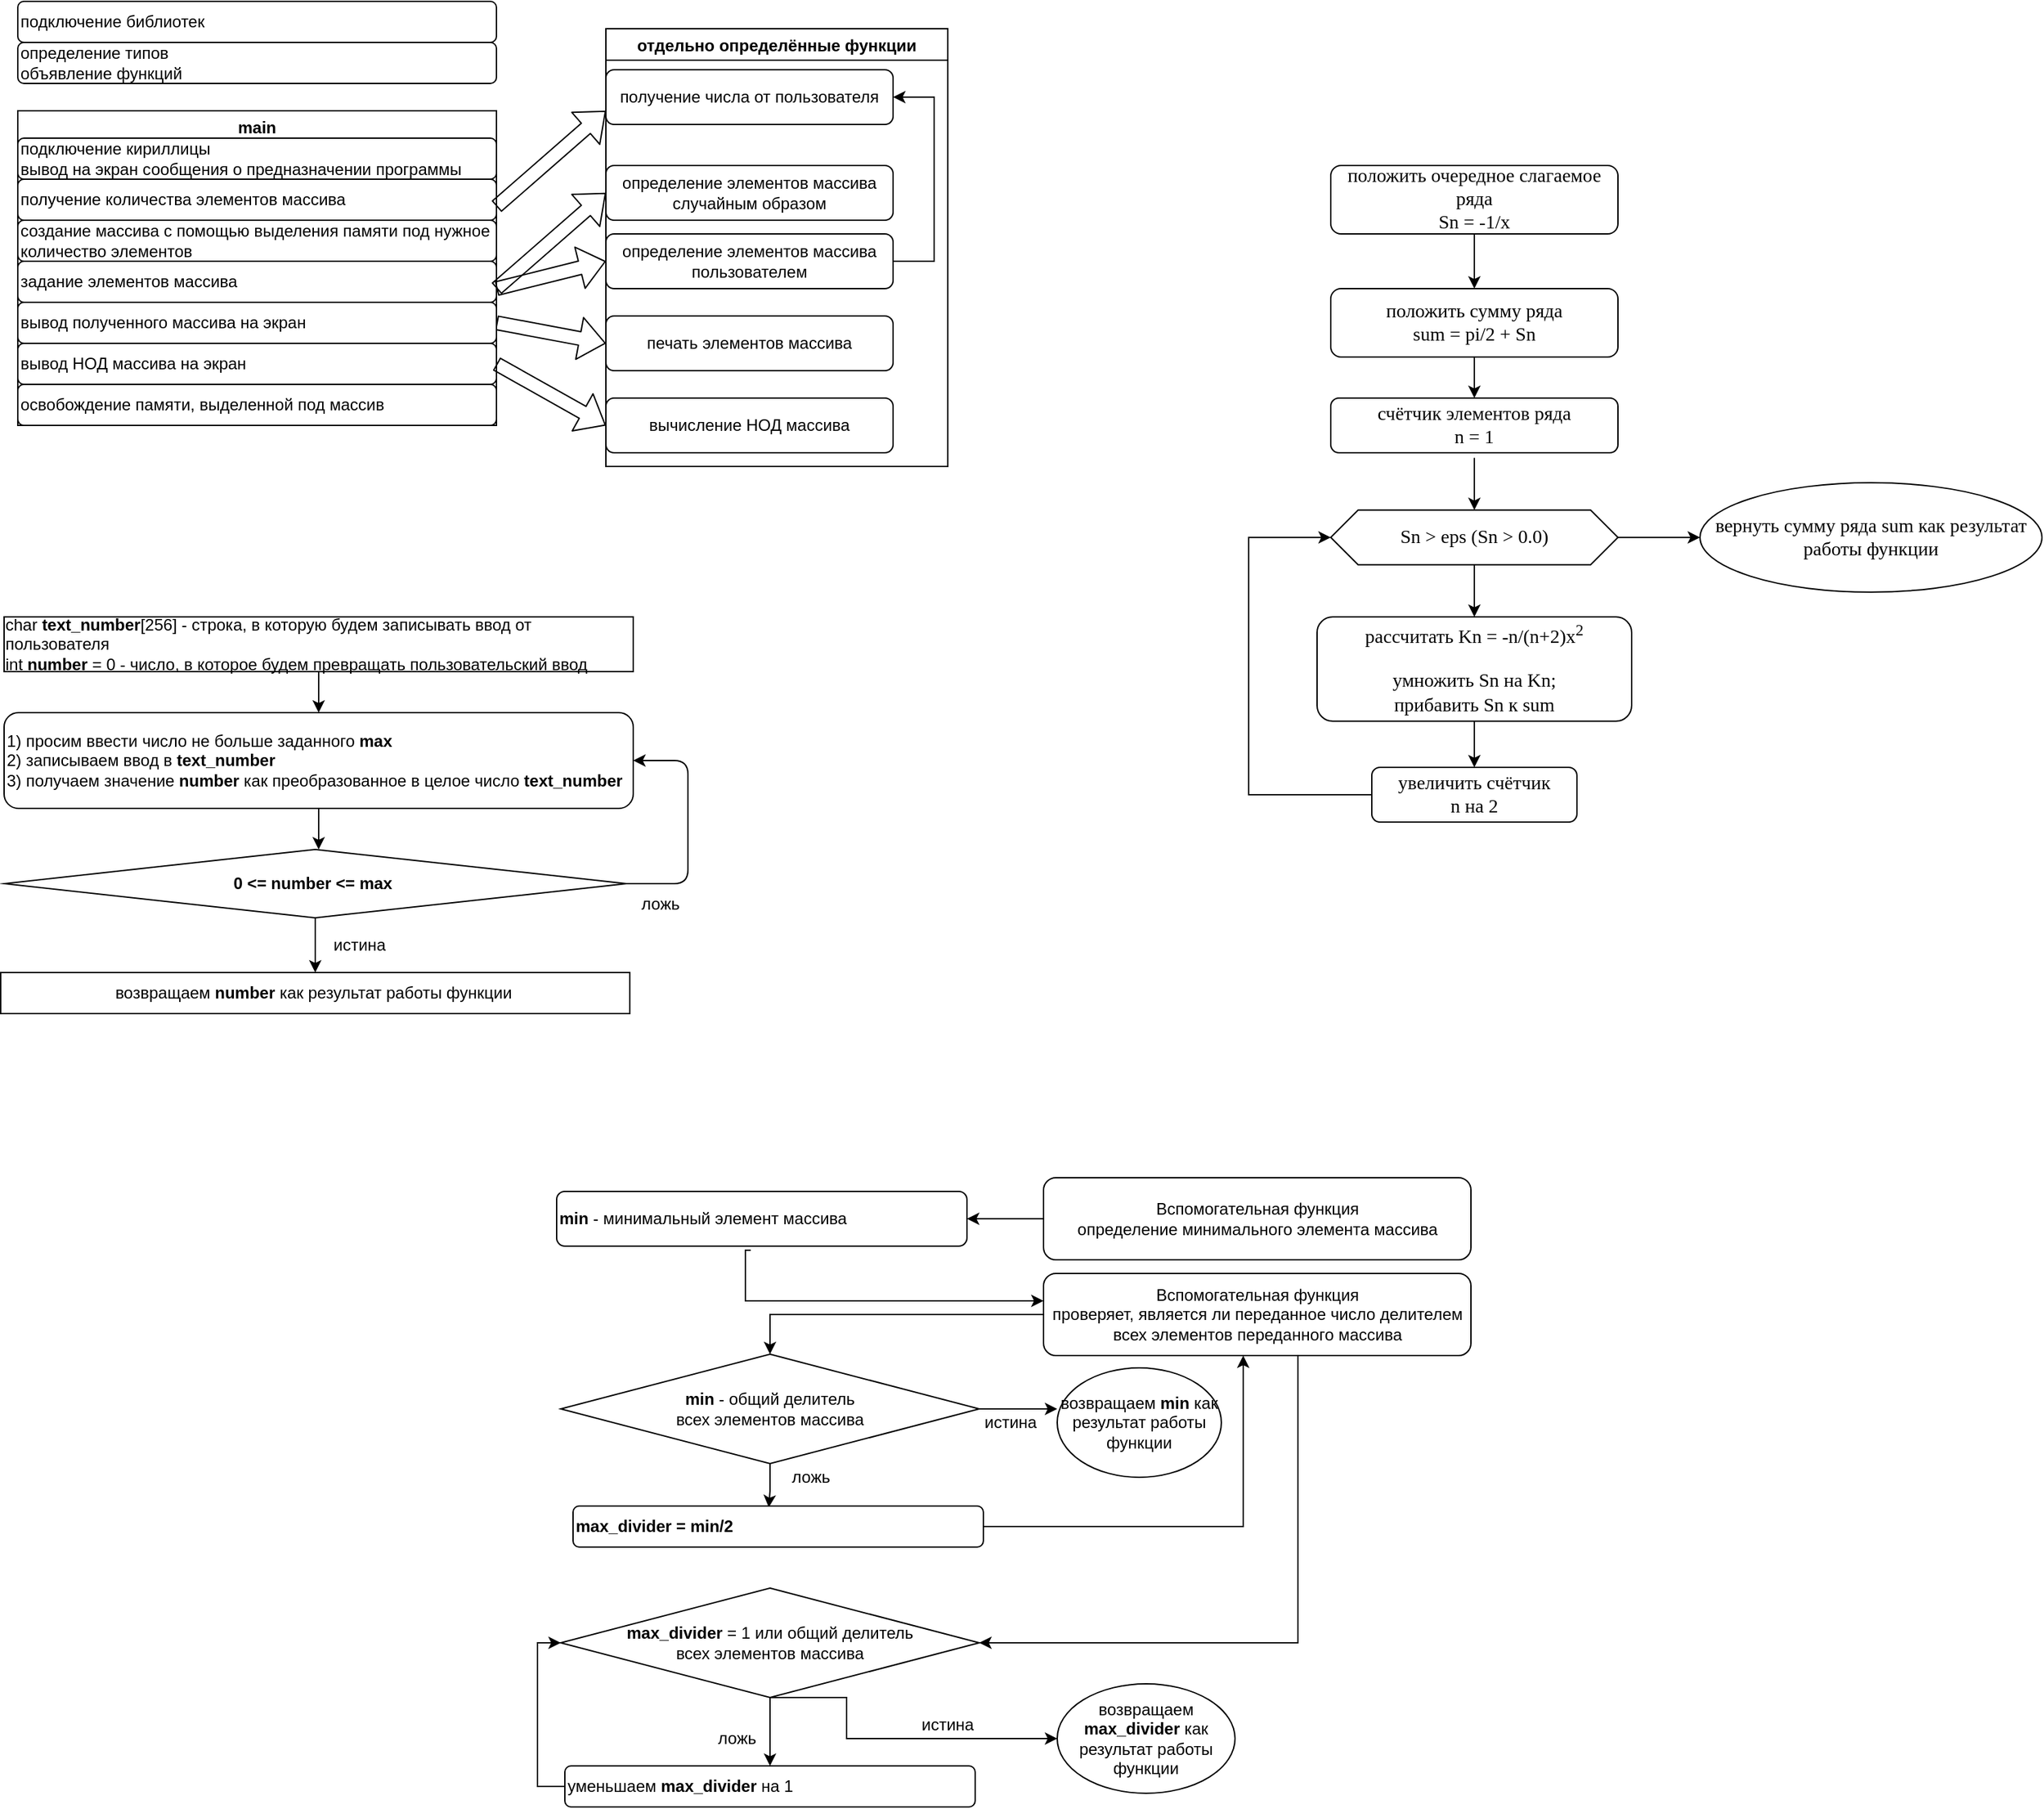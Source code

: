 <mxfile version="14.7.1" type="github">
  <diagram id="C5RBs43oDa-KdzZeNtuy" name="Page-1">
    <mxGraphModel dx="1021" dy="529" grid="1" gridSize="10" guides="1" tooltips="1" connect="1" arrows="1" fold="1" page="1" pageScale="1" pageWidth="827" pageHeight="1169" math="0" shadow="0">
      <root>
        <mxCell id="WIyWlLk6GJQsqaUBKTNV-0" />
        <mxCell id="WIyWlLk6GJQsqaUBKTNV-1" parent="WIyWlLk6GJQsqaUBKTNV-0" />
        <mxCell id="WIyWlLk6GJQsqaUBKTNV-3" value="получение числа от пользователя" style="rounded=1;whiteSpace=wrap;html=1;fontSize=12;glass=0;strokeWidth=1;shadow=0;" parent="WIyWlLk6GJQsqaUBKTNV-1" vertex="1">
          <mxGeometry x="470" y="150" width="210" height="40" as="geometry" />
        </mxCell>
        <mxCell id="RUl-6O_mT9dBvLN3qeWU-0" value="main" style="swimlane;" parent="WIyWlLk6GJQsqaUBKTNV-1" vertex="1">
          <mxGeometry x="40" y="180" width="350" height="230" as="geometry" />
        </mxCell>
        <mxCell id="RUl-6O_mT9dBvLN3qeWU-1" value="подключение кириллицы&lt;br&gt;вывод на экран сообщения о предназначении программы" style="rounded=1;whiteSpace=wrap;html=1;align=left;" parent="RUl-6O_mT9dBvLN3qeWU-0" vertex="1">
          <mxGeometry y="20" width="350" height="30" as="geometry" />
        </mxCell>
        <mxCell id="RUl-6O_mT9dBvLN3qeWU-4" value="создание массива с помощью выделения памяти под нужное количество элементов" style="rounded=1;whiteSpace=wrap;html=1;align=left;" parent="RUl-6O_mT9dBvLN3qeWU-0" vertex="1">
          <mxGeometry y="80" width="350" height="30" as="geometry" />
        </mxCell>
        <mxCell id="RUl-6O_mT9dBvLN3qeWU-3" value="получение количества элементов массива" style="rounded=1;whiteSpace=wrap;html=1;align=left;" parent="RUl-6O_mT9dBvLN3qeWU-0" vertex="1">
          <mxGeometry y="50" width="350" height="30" as="geometry" />
        </mxCell>
        <mxCell id="RUl-6O_mT9dBvLN3qeWU-7" value="задание элементов массива" style="rounded=1;whiteSpace=wrap;html=1;align=left;" parent="RUl-6O_mT9dBvLN3qeWU-0" vertex="1">
          <mxGeometry y="110" width="350" height="30" as="geometry" />
        </mxCell>
        <mxCell id="RUl-6O_mT9dBvLN3qeWU-34" value="вывод НОД массива на экран" style="rounded=1;whiteSpace=wrap;html=1;align=left;" parent="RUl-6O_mT9dBvLN3qeWU-0" vertex="1">
          <mxGeometry y="170" width="350" height="30" as="geometry" />
        </mxCell>
        <mxCell id="RUl-6O_mT9dBvLN3qeWU-37" value="освобождение памяти, выделенной под массив" style="rounded=1;whiteSpace=wrap;html=1;align=left;" parent="RUl-6O_mT9dBvLN3qeWU-0" vertex="1">
          <mxGeometry y="200" width="350" height="30" as="geometry" />
        </mxCell>
        <mxCell id="RUl-6O_mT9dBvLN3qeWU-11" value="определение элементов массива случайным образом" style="rounded=1;whiteSpace=wrap;html=1;fontSize=12;glass=0;strokeWidth=1;shadow=0;" parent="WIyWlLk6GJQsqaUBKTNV-1" vertex="1">
          <mxGeometry x="470" y="220" width="210" height="40" as="geometry" />
        </mxCell>
        <mxCell id="RUl-6O_mT9dBvLN3qeWU-33" style="edgeStyle=orthogonalEdgeStyle;rounded=0;orthogonalLoop=1;jettySize=auto;html=1;entryX=1;entryY=0.5;entryDx=0;entryDy=0;" parent="WIyWlLk6GJQsqaUBKTNV-1" source="RUl-6O_mT9dBvLN3qeWU-12" target="WIyWlLk6GJQsqaUBKTNV-3" edge="1">
          <mxGeometry relative="1" as="geometry">
            <Array as="points">
              <mxPoint x="710" y="290" />
              <mxPoint x="710" y="170" />
            </Array>
          </mxGeometry>
        </mxCell>
        <mxCell id="RUl-6O_mT9dBvLN3qeWU-12" value="определение элементов массива пользователем" style="rounded=1;whiteSpace=wrap;html=1;fontSize=12;glass=0;strokeWidth=1;shadow=0;" parent="WIyWlLk6GJQsqaUBKTNV-1" vertex="1">
          <mxGeometry x="470" y="270" width="210" height="40" as="geometry" />
        </mxCell>
        <mxCell id="RUl-6O_mT9dBvLN3qeWU-13" value="" style="shape=flexArrow;endArrow=classic;html=1;entryX=0;entryY=0.75;entryDx=0;entryDy=0;" parent="WIyWlLk6GJQsqaUBKTNV-1" target="WIyWlLk6GJQsqaUBKTNV-3" edge="1">
          <mxGeometry width="50" height="50" relative="1" as="geometry">
            <mxPoint x="390" y="250" as="sourcePoint" />
            <mxPoint x="430" y="200" as="targetPoint" />
          </mxGeometry>
        </mxCell>
        <mxCell id="RUl-6O_mT9dBvLN3qeWU-14" value="" style="shape=flexArrow;endArrow=classic;html=1;entryX=0;entryY=0.5;entryDx=0;entryDy=0;" parent="WIyWlLk6GJQsqaUBKTNV-1" target="RUl-6O_mT9dBvLN3qeWU-11" edge="1">
          <mxGeometry width="50" height="50" relative="1" as="geometry">
            <mxPoint x="390" y="310" as="sourcePoint" />
            <mxPoint x="500" y="280" as="targetPoint" />
            <Array as="points" />
          </mxGeometry>
        </mxCell>
        <mxCell id="RUl-6O_mT9dBvLN3qeWU-15" value="" style="shape=flexArrow;endArrow=classic;html=1;entryX=0;entryY=0.5;entryDx=0;entryDy=0;" parent="WIyWlLk6GJQsqaUBKTNV-1" target="RUl-6O_mT9dBvLN3qeWU-12" edge="1">
          <mxGeometry width="50" height="50" relative="1" as="geometry">
            <mxPoint x="390" y="310" as="sourcePoint" />
            <mxPoint x="510" y="290" as="targetPoint" />
          </mxGeometry>
        </mxCell>
        <mxCell id="RUl-6O_mT9dBvLN3qeWU-19" value="печать элементов массива" style="rounded=1;whiteSpace=wrap;html=1;fontSize=12;glass=0;strokeWidth=1;shadow=0;" parent="WIyWlLk6GJQsqaUBKTNV-1" vertex="1">
          <mxGeometry x="470" y="330" width="210" height="40" as="geometry" />
        </mxCell>
        <mxCell id="RUl-6O_mT9dBvLN3qeWU-20" value="" style="shape=flexArrow;endArrow=classic;html=1;entryX=0;entryY=0.5;entryDx=0;entryDy=0;exitX=1;exitY=0.5;exitDx=0;exitDy=0;" parent="WIyWlLk6GJQsqaUBKTNV-1" source="RUl-6O_mT9dBvLN3qeWU-22" target="RUl-6O_mT9dBvLN3qeWU-19" edge="1">
          <mxGeometry width="50" height="50" relative="1" as="geometry">
            <mxPoint x="380" y="420" as="sourcePoint" />
            <mxPoint x="490" y="390" as="targetPoint" />
          </mxGeometry>
        </mxCell>
        <mxCell id="RUl-6O_mT9dBvLN3qeWU-22" value="вывод полученного массива на экран" style="rounded=1;whiteSpace=wrap;html=1;align=left;" parent="WIyWlLk6GJQsqaUBKTNV-1" vertex="1">
          <mxGeometry x="40" y="320" width="350" height="30" as="geometry" />
        </mxCell>
        <mxCell id="RUl-6O_mT9dBvLN3qeWU-35" value="вычисление НОД массива" style="rounded=1;whiteSpace=wrap;html=1;fontSize=12;glass=0;strokeWidth=1;shadow=0;" parent="WIyWlLk6GJQsqaUBKTNV-1" vertex="1">
          <mxGeometry x="470" y="390" width="210" height="40" as="geometry" />
        </mxCell>
        <mxCell id="RUl-6O_mT9dBvLN3qeWU-36" value="" style="shape=flexArrow;endArrow=classic;html=1;entryX=0;entryY=0.5;entryDx=0;entryDy=0;exitX=1;exitY=0.5;exitDx=0;exitDy=0;" parent="WIyWlLk6GJQsqaUBKTNV-1" source="RUl-6O_mT9dBvLN3qeWU-34" target="RUl-6O_mT9dBvLN3qeWU-35" edge="1">
          <mxGeometry width="50" height="50" relative="1" as="geometry">
            <mxPoint x="390" y="370" as="sourcePoint" />
            <mxPoint x="500" y="395" as="targetPoint" />
          </mxGeometry>
        </mxCell>
        <mxCell id="RUl-6O_mT9dBvLN3qeWU-38" value="подключение библиотек" style="rounded=1;whiteSpace=wrap;html=1;align=left;" parent="WIyWlLk6GJQsqaUBKTNV-1" vertex="1">
          <mxGeometry x="40" y="100" width="350" height="30" as="geometry" />
        </mxCell>
        <mxCell id="RUl-6O_mT9dBvLN3qeWU-39" value="определение типов&lt;br&gt;объявление функций" style="rounded=1;whiteSpace=wrap;html=1;align=left;" parent="WIyWlLk6GJQsqaUBKTNV-1" vertex="1">
          <mxGeometry x="40" y="130" width="350" height="30" as="geometry" />
        </mxCell>
        <mxCell id="RUl-6O_mT9dBvLN3qeWU-47" value="отдельно определённые функции" style="swimlane;" parent="WIyWlLk6GJQsqaUBKTNV-1" vertex="1">
          <mxGeometry x="470" y="120" width="250" height="320" as="geometry" />
        </mxCell>
        <mxCell id="RUl-6O_mT9dBvLN3qeWU-61" style="edgeStyle=orthogonalEdgeStyle;rounded=0;orthogonalLoop=1;jettySize=auto;html=1;entryX=0.5;entryY=0;entryDx=0;entryDy=0;" parent="WIyWlLk6GJQsqaUBKTNV-1" source="RUl-6O_mT9dBvLN3qeWU-48" target="RUl-6O_mT9dBvLN3qeWU-49" edge="1">
          <mxGeometry relative="1" as="geometry" />
        </mxCell>
        <mxCell id="RUl-6O_mT9dBvLN3qeWU-48" value="&lt;div style=&quot;text-align: left&quot;&gt;&lt;font style=&quot;font-size: 12px&quot;&gt;&lt;span lang=&quot;EN-US&quot; style=&quot;font-family: &amp;#34;calibri&amp;#34; , sans-serif&quot;&gt;char&lt;/span&gt;&lt;span lang=&quot;EN-US&quot; style=&quot;font-family: &amp;#34;calibri&amp;#34; , sans-serif&quot;&gt;&amp;nbsp;&lt;/span&gt;&lt;span lang=&quot;EN-US&quot; style=&quot;font-family: &amp;#34;calibri&amp;#34; , sans-serif&quot;&gt;&lt;b&gt;text_number&lt;/b&gt;&lt;/span&gt;&lt;span lang=&quot;EN-US&quot; style=&quot;font-family: &amp;#34;calibri&amp;#34; , sans-serif&quot;&gt;[256]&lt;/span&gt;&lt;span style=&quot;font-family: &amp;#34;calibri&amp;#34; , sans-serif&quot;&gt;&amp;nbsp;- строка, в которую будем записывать ввод от пользователя&lt;/span&gt;&lt;/font&gt;&lt;/div&gt;&lt;span lang=&quot;EN-US&quot; style=&quot;font-family: &amp;#34;calibri&amp;#34; , sans-serif&quot;&gt;&lt;div style=&quot;text-align: left&quot;&gt;&lt;font style=&quot;font-size: 12px&quot;&gt;&lt;span lang=&quot;EN-US&quot; style=&quot;font-family: &amp;#34;calibri&amp;#34; , sans-serif&quot;&gt;int &lt;b&gt;number&lt;/b&gt;&lt;/span&gt;&lt;span lang=&quot;EN-US&quot; style=&quot;font-family: &amp;#34;calibri&amp;#34; , sans-serif&quot;&gt;&lt;b&gt;&amp;nbsp;&lt;/b&gt;=&amp;nbsp;0 - число, в которое будем превращать пользовательский ввод&lt;/span&gt;&lt;/font&gt;&lt;/div&gt;&lt;/span&gt;" style="rounded=0;whiteSpace=wrap;html=1;" parent="WIyWlLk6GJQsqaUBKTNV-1" vertex="1">
          <mxGeometry x="30" y="550" width="460" height="40" as="geometry" />
        </mxCell>
        <mxCell id="RUl-6O_mT9dBvLN3qeWU-62" style="edgeStyle=orthogonalEdgeStyle;rounded=0;orthogonalLoop=1;jettySize=auto;html=1;" parent="WIyWlLk6GJQsqaUBKTNV-1" source="RUl-6O_mT9dBvLN3qeWU-49" edge="1">
          <mxGeometry relative="1" as="geometry">
            <mxPoint x="260" y="720" as="targetPoint" />
          </mxGeometry>
        </mxCell>
        <mxCell id="RUl-6O_mT9dBvLN3qeWU-49" value="1) просим ввести число не больше заданного &lt;b&gt;max&lt;/b&gt;&lt;br&gt;2) записываем ввод в &lt;b&gt;text_number&lt;/b&gt;&lt;br&gt;3) получаем значение &lt;b&gt;number &lt;/b&gt;как преобразованное в целое число &lt;b&gt;text_number&amp;nbsp;&lt;/b&gt;" style="rounded=1;whiteSpace=wrap;html=1;align=left;" parent="WIyWlLk6GJQsqaUBKTNV-1" vertex="1">
          <mxGeometry x="30" y="620" width="460" height="70" as="geometry" />
        </mxCell>
        <mxCell id="RUl-6O_mT9dBvLN3qeWU-64" value="" style="edgeStyle=orthogonalEdgeStyle;rounded=0;orthogonalLoop=1;jettySize=auto;html=1;" parent="WIyWlLk6GJQsqaUBKTNV-1" source="RUl-6O_mT9dBvLN3qeWU-50" target="RUl-6O_mT9dBvLN3qeWU-63" edge="1">
          <mxGeometry relative="1" as="geometry" />
        </mxCell>
        <mxCell id="RUl-6O_mT9dBvLN3qeWU-50" value="&lt;b&gt;0 &amp;lt;= number &amp;lt;= max&amp;nbsp;&lt;/b&gt;" style="rhombus;whiteSpace=wrap;html=1;" parent="WIyWlLk6GJQsqaUBKTNV-1" vertex="1">
          <mxGeometry x="30" y="720" width="455" height="50" as="geometry" />
        </mxCell>
        <mxCell id="RUl-6O_mT9dBvLN3qeWU-52" value="" style="endArrow=classic;html=1;exitX=1;exitY=0.5;exitDx=0;exitDy=0;entryX=1;entryY=0.5;entryDx=0;entryDy=0;" parent="WIyWlLk6GJQsqaUBKTNV-1" source="RUl-6O_mT9dBvLN3qeWU-50" target="RUl-6O_mT9dBvLN3qeWU-49" edge="1">
          <mxGeometry width="50" height="50" relative="1" as="geometry">
            <mxPoint x="280" y="910" as="sourcePoint" />
            <mxPoint x="490" y="640" as="targetPoint" />
            <Array as="points">
              <mxPoint x="530" y="745" />
              <mxPoint x="530" y="655" />
            </Array>
          </mxGeometry>
        </mxCell>
        <mxCell id="RUl-6O_mT9dBvLN3qeWU-53" value="истина" style="text;html=1;strokeColor=none;fillColor=none;align=center;verticalAlign=middle;whiteSpace=wrap;rounded=0;" parent="WIyWlLk6GJQsqaUBKTNV-1" vertex="1">
          <mxGeometry x="270" y="780" width="40" height="20" as="geometry" />
        </mxCell>
        <mxCell id="RUl-6O_mT9dBvLN3qeWU-63" value="&lt;font face=&quot;calibri, sans-serif&quot;&gt;возвращаем &lt;b&gt;number &lt;/b&gt;как результат работы функции&amp;nbsp;&lt;/font&gt;" style="rounded=0;whiteSpace=wrap;html=1;" parent="WIyWlLk6GJQsqaUBKTNV-1" vertex="1">
          <mxGeometry x="27.5" y="810" width="460" height="30" as="geometry" />
        </mxCell>
        <mxCell id="RUl-6O_mT9dBvLN3qeWU-65" value="ложь" style="text;html=1;strokeColor=none;fillColor=none;align=center;verticalAlign=middle;whiteSpace=wrap;rounded=0;" parent="WIyWlLk6GJQsqaUBKTNV-1" vertex="1">
          <mxGeometry x="490" y="750" width="40" height="20" as="geometry" />
        </mxCell>
        <mxCell id="RUl-6O_mT9dBvLN3qeWU-80" style="edgeStyle=orthogonalEdgeStyle;rounded=0;orthogonalLoop=1;jettySize=auto;html=1;entryX=1;entryY=0.5;entryDx=0;entryDy=0;" parent="WIyWlLk6GJQsqaUBKTNV-1" source="RUl-6O_mT9dBvLN3qeWU-66" target="RUl-6O_mT9dBvLN3qeWU-70" edge="1">
          <mxGeometry relative="1" as="geometry" />
        </mxCell>
        <mxCell id="RUl-6O_mT9dBvLN3qeWU-66" value="Вспомогательная функция&lt;br&gt;определение минимального элемента массива" style="rounded=1;whiteSpace=wrap;html=1;" parent="WIyWlLk6GJQsqaUBKTNV-1" vertex="1">
          <mxGeometry x="790" y="960" width="312.5" height="60" as="geometry" />
        </mxCell>
        <mxCell id="RUl-6O_mT9dBvLN3qeWU-93" style="edgeStyle=orthogonalEdgeStyle;rounded=0;orthogonalLoop=1;jettySize=auto;html=1;entryX=1;entryY=0.5;entryDx=0;entryDy=0;" parent="WIyWlLk6GJQsqaUBKTNV-1" source="RUl-6O_mT9dBvLN3qeWU-67" target="RUl-6O_mT9dBvLN3qeWU-87" edge="1">
          <mxGeometry relative="1" as="geometry">
            <mxPoint x="746" y="1320" as="targetPoint" />
            <Array as="points">
              <mxPoint x="976" y="1300" />
            </Array>
          </mxGeometry>
        </mxCell>
        <mxCell id="oddQcPB8FrK8u0bNV_Kl-0" style="edgeStyle=orthogonalEdgeStyle;rounded=0;orthogonalLoop=1;jettySize=auto;html=1;entryX=0.5;entryY=0;entryDx=0;entryDy=0;" edge="1" parent="WIyWlLk6GJQsqaUBKTNV-1" source="RUl-6O_mT9dBvLN3qeWU-67" target="RUl-6O_mT9dBvLN3qeWU-72">
          <mxGeometry relative="1" as="geometry" />
        </mxCell>
        <mxCell id="RUl-6O_mT9dBvLN3qeWU-67" value="Вспомогательная функция&lt;br&gt;проверяет, является ли переданное число делителем всех элементов переданного массива" style="rounded=1;whiteSpace=wrap;html=1;" parent="WIyWlLk6GJQsqaUBKTNV-1" vertex="1">
          <mxGeometry x="790" y="1030" width="312.5" height="60" as="geometry" />
        </mxCell>
        <mxCell id="RUl-6O_mT9dBvLN3qeWU-73" style="edgeStyle=orthogonalEdgeStyle;rounded=0;orthogonalLoop=1;jettySize=auto;html=1;exitX=0.473;exitY=1.075;exitDx=0;exitDy=0;exitPerimeter=0;" parent="WIyWlLk6GJQsqaUBKTNV-1" source="RUl-6O_mT9dBvLN3qeWU-70" target="RUl-6O_mT9dBvLN3qeWU-67" edge="1">
          <mxGeometry relative="1" as="geometry">
            <Array as="points">
              <mxPoint x="572" y="1013" />
              <mxPoint x="572" y="1050" />
            </Array>
          </mxGeometry>
        </mxCell>
        <mxCell id="RUl-6O_mT9dBvLN3qeWU-70" value="&lt;b&gt;min&lt;/b&gt; - минимальный элемент массива" style="rounded=1;whiteSpace=wrap;html=1;align=left;" parent="WIyWlLk6GJQsqaUBKTNV-1" vertex="1">
          <mxGeometry x="434" y="970" width="300" height="40" as="geometry" />
        </mxCell>
        <mxCell id="RUl-6O_mT9dBvLN3qeWU-83" style="edgeStyle=orthogonalEdgeStyle;rounded=0;orthogonalLoop=1;jettySize=auto;html=1;entryX=0;entryY=0.375;entryDx=0;entryDy=0;entryPerimeter=0;" parent="WIyWlLk6GJQsqaUBKTNV-1" source="RUl-6O_mT9dBvLN3qeWU-72" target="RUl-6O_mT9dBvLN3qeWU-76" edge="1">
          <mxGeometry relative="1" as="geometry" />
        </mxCell>
        <mxCell id="oddQcPB8FrK8u0bNV_Kl-1" style="edgeStyle=orthogonalEdgeStyle;rounded=0;orthogonalLoop=1;jettySize=auto;html=1;entryX=0.477;entryY=0.033;entryDx=0;entryDy=0;entryPerimeter=0;" edge="1" parent="WIyWlLk6GJQsqaUBKTNV-1" source="RUl-6O_mT9dBvLN3qeWU-72" target="RUl-6O_mT9dBvLN3qeWU-81">
          <mxGeometry relative="1" as="geometry" />
        </mxCell>
        <mxCell id="RUl-6O_mT9dBvLN3qeWU-72" value="&lt;b&gt;min &lt;/b&gt;- общий делитель &lt;br&gt;всех элементов массива" style="rhombus;whiteSpace=wrap;html=1;" parent="WIyWlLk6GJQsqaUBKTNV-1" vertex="1">
          <mxGeometry x="437" y="1089" width="306" height="80" as="geometry" />
        </mxCell>
        <mxCell id="RUl-6O_mT9dBvLN3qeWU-76" value="возвращаем &lt;b&gt;min &lt;/b&gt;как результат работы функции" style="ellipse;whiteSpace=wrap;html=1;rotation=0;" parent="WIyWlLk6GJQsqaUBKTNV-1" vertex="1">
          <mxGeometry x="800" y="1099" width="120" height="80" as="geometry" />
        </mxCell>
        <mxCell id="RUl-6O_mT9dBvLN3qeWU-78" value="истина" style="text;html=1;strokeColor=none;fillColor=none;align=center;verticalAlign=middle;whiteSpace=wrap;rounded=0;" parent="WIyWlLk6GJQsqaUBKTNV-1" vertex="1">
          <mxGeometry x="746" y="1129" width="40" height="20" as="geometry" />
        </mxCell>
        <mxCell id="RUl-6O_mT9dBvLN3qeWU-81" value="&lt;b&gt;max_divider = min/2&lt;/b&gt;" style="rounded=1;whiteSpace=wrap;html=1;align=left;" parent="WIyWlLk6GJQsqaUBKTNV-1" vertex="1">
          <mxGeometry x="446" y="1200" width="300" height="30" as="geometry" />
        </mxCell>
        <mxCell id="RUl-6O_mT9dBvLN3qeWU-86" value="ложь" style="text;html=1;strokeColor=none;fillColor=none;align=center;verticalAlign=middle;whiteSpace=wrap;rounded=0;" parent="WIyWlLk6GJQsqaUBKTNV-1" vertex="1">
          <mxGeometry x="600" y="1169" width="40" height="20" as="geometry" />
        </mxCell>
        <mxCell id="RUl-6O_mT9dBvLN3qeWU-92" style="edgeStyle=orthogonalEdgeStyle;rounded=0;orthogonalLoop=1;jettySize=auto;html=1;exitX=1;exitY=0.5;exitDx=0;exitDy=0;" parent="WIyWlLk6GJQsqaUBKTNV-1" source="RUl-6O_mT9dBvLN3qeWU-81" target="RUl-6O_mT9dBvLN3qeWU-67" edge="1">
          <mxGeometry relative="1" as="geometry">
            <Array as="points">
              <mxPoint x="936" y="1215" />
            </Array>
          </mxGeometry>
        </mxCell>
        <mxCell id="RUl-6O_mT9dBvLN3qeWU-96" style="edgeStyle=orthogonalEdgeStyle;rounded=0;orthogonalLoop=1;jettySize=auto;html=1;entryX=0;entryY=0.5;entryDx=0;entryDy=0;exitX=0.5;exitY=1;exitDx=0;exitDy=0;" parent="WIyWlLk6GJQsqaUBKTNV-1" target="RUl-6O_mT9dBvLN3qeWU-94" edge="1" source="RUl-6O_mT9dBvLN3qeWU-87">
          <mxGeometry relative="1" as="geometry">
            <mxPoint x="646" y="1340" as="sourcePoint" />
            <Array as="points">
              <mxPoint x="646" y="1340" />
              <mxPoint x="646" y="1370" />
            </Array>
          </mxGeometry>
        </mxCell>
        <mxCell id="oddQcPB8FrK8u0bNV_Kl-2" style="edgeStyle=orthogonalEdgeStyle;rounded=0;orthogonalLoop=1;jettySize=auto;html=1;" edge="1" parent="WIyWlLk6GJQsqaUBKTNV-1" source="RUl-6O_mT9dBvLN3qeWU-87">
          <mxGeometry relative="1" as="geometry">
            <mxPoint x="590" y="1390" as="targetPoint" />
          </mxGeometry>
        </mxCell>
        <mxCell id="RUl-6O_mT9dBvLN3qeWU-87" value="&lt;b&gt;max_divider &lt;/b&gt;= 1 или&amp;nbsp;общий делитель &lt;br&gt;всех элементов массива" style="rhombus;whiteSpace=wrap;html=1;" parent="WIyWlLk6GJQsqaUBKTNV-1" vertex="1">
          <mxGeometry x="437" y="1260" width="306" height="80" as="geometry" />
        </mxCell>
        <mxCell id="RUl-6O_mT9dBvLN3qeWU-94" value="возвращаем &lt;b&gt;max_divider&amp;nbsp;&lt;/b&gt;как результат работы функции" style="ellipse;whiteSpace=wrap;html=1;rotation=0;" parent="WIyWlLk6GJQsqaUBKTNV-1" vertex="1">
          <mxGeometry x="800" y="1330" width="130" height="80" as="geometry" />
        </mxCell>
        <mxCell id="RUl-6O_mT9dBvLN3qeWU-95" value="истина" style="text;html=1;strokeColor=none;fillColor=none;align=center;verticalAlign=middle;whiteSpace=wrap;rounded=0;" parent="WIyWlLk6GJQsqaUBKTNV-1" vertex="1">
          <mxGeometry x="700" y="1350" width="40" height="20" as="geometry" />
        </mxCell>
        <mxCell id="RUl-6O_mT9dBvLN3qeWU-100" style="edgeStyle=orthogonalEdgeStyle;rounded=0;orthogonalLoop=1;jettySize=auto;html=1;entryX=0;entryY=0.5;entryDx=0;entryDy=0;" parent="WIyWlLk6GJQsqaUBKTNV-1" source="RUl-6O_mT9dBvLN3qeWU-97" target="RUl-6O_mT9dBvLN3qeWU-87" edge="1">
          <mxGeometry relative="1" as="geometry">
            <Array as="points">
              <mxPoint x="420" y="1405" />
              <mxPoint x="420" y="1300" />
            </Array>
          </mxGeometry>
        </mxCell>
        <mxCell id="RUl-6O_mT9dBvLN3qeWU-97" value="уменьшаем &lt;b&gt;max_divider&lt;/b&gt; на 1&amp;nbsp;" style="rounded=1;whiteSpace=wrap;html=1;align=left;" parent="WIyWlLk6GJQsqaUBKTNV-1" vertex="1">
          <mxGeometry x="440" y="1390" width="300" height="30" as="geometry" />
        </mxCell>
        <mxCell id="RUl-6O_mT9dBvLN3qeWU-99" value="ложь" style="text;html=1;strokeColor=none;fillColor=none;align=center;verticalAlign=middle;whiteSpace=wrap;rounded=0;" parent="WIyWlLk6GJQsqaUBKTNV-1" vertex="1">
          <mxGeometry x="546" y="1360" width="40" height="20" as="geometry" />
        </mxCell>
        <mxCell id="oddQcPB8FrK8u0bNV_Kl-6" style="edgeStyle=orthogonalEdgeStyle;rounded=0;orthogonalLoop=1;jettySize=auto;html=1;" edge="1" parent="WIyWlLk6GJQsqaUBKTNV-1" source="oddQcPB8FrK8u0bNV_Kl-4" target="oddQcPB8FrK8u0bNV_Kl-5">
          <mxGeometry relative="1" as="geometry" />
        </mxCell>
        <mxCell id="oddQcPB8FrK8u0bNV_Kl-4" value="&lt;font face=&quot;Verdana&quot; style=&quot;font-size: 14px&quot;&gt;положить очередное слагаемое ряда &lt;br&gt;Sn = -1/x&lt;/font&gt;" style="rounded=1;whiteSpace=wrap;html=1;" vertex="1" parent="WIyWlLk6GJQsqaUBKTNV-1">
          <mxGeometry x="1000" y="220" width="210" height="50" as="geometry" />
        </mxCell>
        <mxCell id="oddQcPB8FrK8u0bNV_Kl-8" style="edgeStyle=orthogonalEdgeStyle;rounded=0;orthogonalLoop=1;jettySize=auto;html=1;entryX=0.5;entryY=0;entryDx=0;entryDy=0;" edge="1" parent="WIyWlLk6GJQsqaUBKTNV-1" source="oddQcPB8FrK8u0bNV_Kl-5" target="oddQcPB8FrK8u0bNV_Kl-7">
          <mxGeometry relative="1" as="geometry" />
        </mxCell>
        <mxCell id="oddQcPB8FrK8u0bNV_Kl-5" value="&lt;font face=&quot;Verdana&quot; style=&quot;font-size: 14px&quot;&gt;положить сумму ряда &lt;br&gt;sum = pi/2 + Sn&lt;/font&gt;" style="rounded=1;whiteSpace=wrap;html=1;" vertex="1" parent="WIyWlLk6GJQsqaUBKTNV-1">
          <mxGeometry x="1000" y="310" width="210" height="50" as="geometry" />
        </mxCell>
        <mxCell id="oddQcPB8FrK8u0bNV_Kl-11" style="edgeStyle=orthogonalEdgeStyle;rounded=0;orthogonalLoop=1;jettySize=auto;html=1;entryX=0.5;entryY=0;entryDx=0;entryDy=0;" edge="1" parent="WIyWlLk6GJQsqaUBKTNV-1" target="oddQcPB8FrK8u0bNV_Kl-10">
          <mxGeometry relative="1" as="geometry">
            <mxPoint x="1105" y="433.75" as="sourcePoint" />
          </mxGeometry>
        </mxCell>
        <mxCell id="oddQcPB8FrK8u0bNV_Kl-7" value="&lt;font face=&quot;Verdana&quot; style=&quot;font-size: 14px&quot;&gt;счётчик элементов ряда&lt;br&gt;n = 1&lt;/font&gt;" style="rounded=1;whiteSpace=wrap;html=1;" vertex="1" parent="WIyWlLk6GJQsqaUBKTNV-1">
          <mxGeometry x="1000" y="390" width="210" height="40" as="geometry" />
        </mxCell>
        <mxCell id="oddQcPB8FrK8u0bNV_Kl-21" style="edgeStyle=orthogonalEdgeStyle;rounded=0;orthogonalLoop=1;jettySize=auto;html=1;entryX=0.5;entryY=0;entryDx=0;entryDy=0;" edge="1" parent="WIyWlLk6GJQsqaUBKTNV-1" source="oddQcPB8FrK8u0bNV_Kl-9" target="oddQcPB8FrK8u0bNV_Kl-14">
          <mxGeometry relative="1" as="geometry" />
        </mxCell>
        <mxCell id="oddQcPB8FrK8u0bNV_Kl-9" value="&lt;pre style=&quot;background: white ; font-size: 14px&quot;&gt;&lt;font face=&quot;Verdana&quot; style=&quot;font-size: 14px&quot;&gt;рассчитать Kn&amp;nbsp;=&amp;nbsp;-n/(n+2)x&lt;sup&gt;2&lt;/sup&gt;&lt;/font&gt;&lt;/pre&gt;&lt;pre style=&quot;background: white ; font-size: 14px&quot;&gt;&lt;font face=&quot;Verdana&quot; style=&quot;font-size: 14px&quot;&gt;умножить Sn&amp;nbsp;на&amp;nbsp;Kn;&lt;br&gt;прибавить Sn к sum&lt;/font&gt;&lt;/pre&gt;" style="rounded=1;whiteSpace=wrap;html=1;" vertex="1" parent="WIyWlLk6GJQsqaUBKTNV-1">
          <mxGeometry x="990" y="550" width="230" height="76.25" as="geometry" />
        </mxCell>
        <mxCell id="oddQcPB8FrK8u0bNV_Kl-20" style="edgeStyle=orthogonalEdgeStyle;rounded=0;orthogonalLoop=1;jettySize=auto;html=1;entryX=0.5;entryY=0;entryDx=0;entryDy=0;" edge="1" parent="WIyWlLk6GJQsqaUBKTNV-1" source="oddQcPB8FrK8u0bNV_Kl-10" target="oddQcPB8FrK8u0bNV_Kl-9">
          <mxGeometry relative="1" as="geometry" />
        </mxCell>
        <mxCell id="oddQcPB8FrK8u0bNV_Kl-25" style="edgeStyle=orthogonalEdgeStyle;rounded=0;orthogonalLoop=1;jettySize=auto;html=1;entryX=0;entryY=0.5;entryDx=0;entryDy=0;" edge="1" parent="WIyWlLk6GJQsqaUBKTNV-1" source="oddQcPB8FrK8u0bNV_Kl-10" target="oddQcPB8FrK8u0bNV_Kl-24">
          <mxGeometry relative="1" as="geometry" />
        </mxCell>
        <mxCell id="oddQcPB8FrK8u0bNV_Kl-10" value="&lt;font face=&quot;Verdana&quot; style=&quot;font-size: 14px&quot;&gt;Sn &amp;gt; eps (Sn &amp;gt; 0.0)&lt;/font&gt;" style="shape=hexagon;perimeter=hexagonPerimeter2;whiteSpace=wrap;html=1;fixedSize=1;" vertex="1" parent="WIyWlLk6GJQsqaUBKTNV-1">
          <mxGeometry x="1000" y="471.88" width="210" height="40" as="geometry" />
        </mxCell>
        <mxCell id="oddQcPB8FrK8u0bNV_Kl-22" style="edgeStyle=orthogonalEdgeStyle;rounded=0;orthogonalLoop=1;jettySize=auto;html=1;entryX=0;entryY=0.5;entryDx=0;entryDy=0;" edge="1" parent="WIyWlLk6GJQsqaUBKTNV-1" source="oddQcPB8FrK8u0bNV_Kl-14" target="oddQcPB8FrK8u0bNV_Kl-10">
          <mxGeometry relative="1" as="geometry">
            <Array as="points">
              <mxPoint x="940" y="680" />
              <mxPoint x="940" y="492" />
            </Array>
          </mxGeometry>
        </mxCell>
        <mxCell id="oddQcPB8FrK8u0bNV_Kl-14" value="&lt;font face=&quot;Verdana&quot; style=&quot;font-size: 14px&quot;&gt;увеличить счётчик&lt;br&gt;n на 2&lt;/font&gt;" style="rounded=1;whiteSpace=wrap;html=1;" vertex="1" parent="WIyWlLk6GJQsqaUBKTNV-1">
          <mxGeometry x="1030" y="660" width="150" height="40" as="geometry" />
        </mxCell>
        <mxCell id="oddQcPB8FrK8u0bNV_Kl-24" value="&lt;font face=&quot;Verdana&quot; style=&quot;font-size: 14px&quot;&gt;вернуть сумму ряда sum как результат работы функции&lt;/font&gt;" style="ellipse;whiteSpace=wrap;html=1;" vertex="1" parent="WIyWlLk6GJQsqaUBKTNV-1">
          <mxGeometry x="1270" y="451.88" width="250" height="80" as="geometry" />
        </mxCell>
      </root>
    </mxGraphModel>
  </diagram>
</mxfile>
